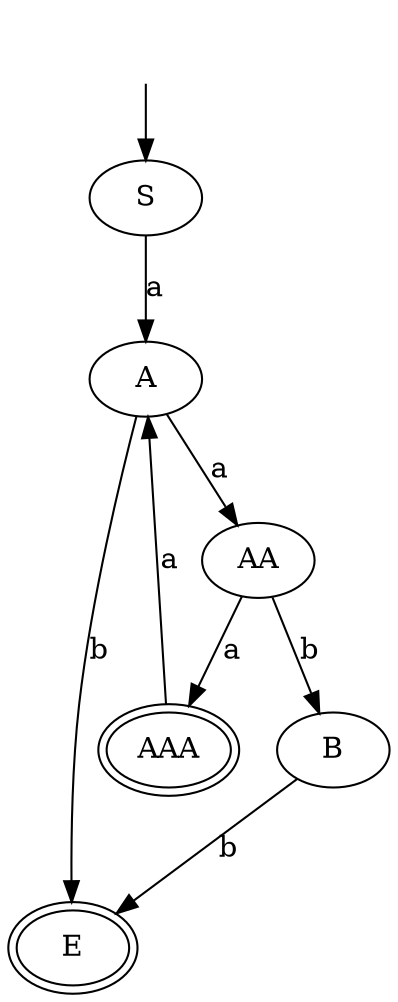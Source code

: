 digraph {
  E [peripheries=2];
  AAA [peripheries=2];
  start [label= "", shape=none];
  start -> S;
  S -> A [label=a];
  A -> AA [label=a];
  AA -> AAA [label=a];
  AAA -> A [label=a];

  A -> E [label=b];
  AA -> B [label=b];
  B -> E [label=b];

}
